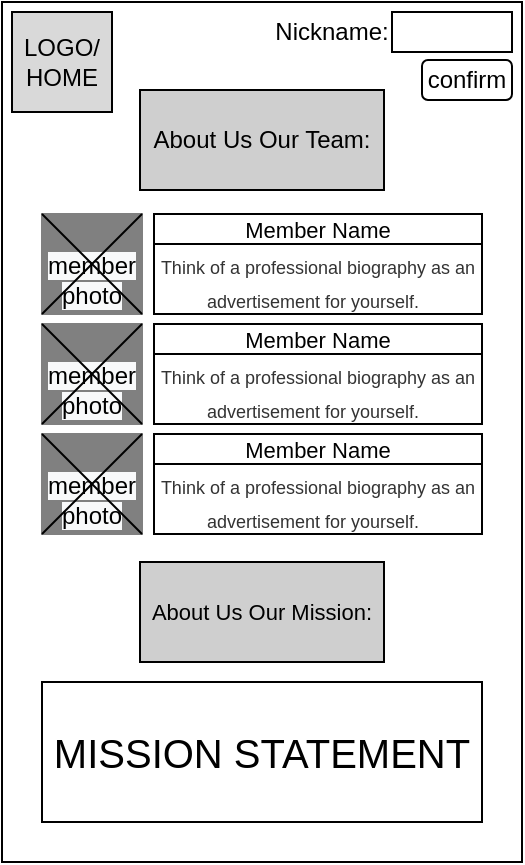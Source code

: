 <mxfile version="14.4.4" type="device"><diagram id="URsBbHvsiKNhjPYctCQl" name="Page-1"><mxGraphModel dx="526" dy="783" grid="1" gridSize="10" guides="1" tooltips="1" connect="1" arrows="1" fold="1" page="1" pageScale="1" pageWidth="850" pageHeight="1100" math="0" shadow="0"><root><mxCell id="0"/><mxCell id="1" parent="0"/><mxCell id="lyPKez4kYcU8aCXwBXAH-1" value="" style="rounded=0;whiteSpace=wrap;html=1;" parent="1" vertex="1"><mxGeometry x="295" y="335" width="260" height="430" as="geometry"/></mxCell><mxCell id="lyPKez4kYcU8aCXwBXAH-2" value="&lt;span style=&quot;color: rgba(0 , 0 , 0 , 0) ; font-family: monospace ; font-size: 0px&quot;&gt;%3CmxGraphModel%3E%3Croot%3E%3CmxCell%20id%3D%220%22%2F%3E%3CmxCell%20id%3D%221%22%20parent%3D%220%22%2F%3E%3CmxCell%20id%3D%222%22%20value%3D%22%22%20style%3D%22endArrow%3Dnone%3Bhtml%3D1%3BfontSize%3D14%3BexitX%3D0%3BexitY%3D1%3BexitDx%3D0%3BexitDy%3D0%3BentryX%3D1%3BentryY%3D0%3BentryDx%3D0%3BentryDy%3D0%3B%22%20edge%3D%221%22%20parent%3D%221%22%3E%3CmxGeometry%20width%3D%2250%22%20height%3D%2250%22%20relative%3D%221%22%20as%3D%22geometry%22%3E%3CmxPoint%20x%3D%2290%22%20y%3D%22320%22%20as%3D%22sourcePoint%22%2F%3E%3CmxPoint%20x%3D%22181.71%22%20y%3D%22230%22%20as%3D%22targetPoint%22%2F%3E%3C%2FmxGeometry%3E%3C%2FmxCell%3E%3C%2Froot%3E%3C%2FmxGraphModel%3E&lt;/span&gt;&lt;br&gt;&lt;font style=&quot;font-size: 12px&quot;&gt;&lt;span style=&quot;color: rgb(0 , 0 , 0) ; font-family: &amp;#34;helvetica&amp;#34; ; font-style: normal ; font-weight: 400 ; letter-spacing: normal ; text-align: center ; text-indent: 0px ; text-transform: none ; word-spacing: 0px ; background-color: rgb(248 , 249 , 250) ; display: inline ; float: none&quot;&gt;member photo&lt;/span&gt;&lt;/font&gt;" style="rounded=0;whiteSpace=wrap;html=1;strokeWidth=1;fontSize=13;strokeColor=#808080;fillColor=#808080;" parent="1" vertex="1"><mxGeometry x="315" y="441" width="50" height="50" as="geometry"/></mxCell><mxCell id="lyPKez4kYcU8aCXwBXAH-3" value="&lt;font style=&quot;font-size: 9px&quot;&gt;&lt;span style=&quot;color: rgb(51 , 51 , 51)&quot;&gt;Think of a professional biography as an advertisement for yourself.&amp;nbsp;&amp;nbsp;&lt;/span&gt;&lt;/font&gt;" style="rounded=0;whiteSpace=wrap;html=1;fontSize=14;align=center;" parent="1" vertex="1"><mxGeometry x="371" y="456" width="164" height="35" as="geometry"/></mxCell><mxCell id="lyPKez4kYcU8aCXwBXAH-4" value="" style="endArrow=none;html=1;fontSize=14;entryX=1;entryY=0;entryDx=0;entryDy=0;exitX=0;exitY=1;exitDx=0;exitDy=0;" parent="1" source="lyPKez4kYcU8aCXwBXAH-2" edge="1"><mxGeometry width="50" height="50" relative="1" as="geometry"><mxPoint x="315" y="496" as="sourcePoint"/><mxPoint x="365" y="441" as="targetPoint"/></mxGeometry></mxCell><mxCell id="lyPKez4kYcU8aCXwBXAH-5" value="&lt;font style=&quot;font-size: 11px&quot;&gt;Member Name&lt;/font&gt;" style="rounded=0;whiteSpace=wrap;html=1;fillColor=none;" parent="1" vertex="1"><mxGeometry x="371" y="441" width="164" height="15" as="geometry"/></mxCell><mxCell id="lyPKez4kYcU8aCXwBXAH-6" value="&lt;div&gt;LOGO/&lt;/div&gt;&lt;div&gt;HOME&lt;/div&gt;" style="rounded=0;whiteSpace=wrap;html=1;fillColor=#D9D9D9;" parent="1" vertex="1"><mxGeometry x="300" y="340" width="50" height="50" as="geometry"/></mxCell><mxCell id="lyPKez4kYcU8aCXwBXAH-7" value="About Us Our Team:" style="rounded=0;whiteSpace=wrap;html=1;fillColor=#CFCFCF;" parent="1" vertex="1"><mxGeometry x="364" y="379" width="122" height="50" as="geometry"/></mxCell><mxCell id="lyPKez4kYcU8aCXwBXAH-8" value="" style="endArrow=none;html=1;fontSize=14;entryX=1;entryY=1;entryDx=0;entryDy=0;exitX=0;exitY=0;exitDx=0;exitDy=0;" parent="1" source="lyPKez4kYcU8aCXwBXAH-2" target="lyPKez4kYcU8aCXwBXAH-2" edge="1"><mxGeometry width="50" height="50" relative="1" as="geometry"><mxPoint x="315" y="491" as="sourcePoint"/><mxPoint x="365" y="441" as="targetPoint"/></mxGeometry></mxCell><mxCell id="lyPKez4kYcU8aCXwBXAH-9" value="&lt;span style=&quot;color: rgba(0 , 0 , 0 , 0) ; font-family: monospace ; font-size: 0px&quot;&gt;%3CmxGraphModel%3E%3Croot%3E%3CmxCell%20id%3D%220%22%2F%3E%3CmxCell%20id%3D%221%22%20parent%3D%220%22%2F%3E%3CmxCell%20id%3D%222%22%20value%3D%22%22%20style%3D%22endArrow%3Dnone%3Bhtml%3D1%3BfontSize%3D14%3BexitX%3D0%3BexitY%3D1%3BexitDx%3D0%3BexitDy%3D0%3BentryX%3D1%3BentryY%3D0%3BentryDx%3D0%3BentryDy%3D0%3B%22%20edge%3D%221%22%20parent%3D%221%22%3E%3CmxGeometry%20width%3D%2250%22%20height%3D%2250%22%20relative%3D%221%22%20as%3D%22geometry%22%3E%3CmxPoint%20x%3D%2290%22%20y%3D%22320%22%20as%3D%22sourcePoint%22%2F%3E%3CmxPoint%20x%3D%22181.71%22%20y%3D%22230%22%20as%3D%22targetPoint%22%2F%3E%3C%2FmxGeometry%3E%3C%2FmxCell%3E%3C%2Froot%3E%3C%2FmxGraphModel%3E&lt;/span&gt;&lt;br&gt;&lt;font style=&quot;font-size: 12px&quot;&gt;&lt;span style=&quot;color: rgb(0 , 0 , 0) ; font-family: &amp;#34;helvetica&amp;#34; ; font-style: normal ; font-weight: 400 ; letter-spacing: normal ; text-align: center ; text-indent: 0px ; text-transform: none ; word-spacing: 0px ; background-color: rgb(248 , 249 , 250) ; display: inline ; float: none&quot;&gt;member photo&lt;/span&gt;&lt;/font&gt;" style="rounded=0;whiteSpace=wrap;html=1;strokeWidth=1;fontSize=13;strokeColor=#808080;fillColor=#808080;" parent="1" vertex="1"><mxGeometry x="315" y="496" width="50" height="50" as="geometry"/></mxCell><mxCell id="lyPKez4kYcU8aCXwBXAH-10" value="&lt;font style=&quot;font-size: 9px&quot;&gt;&lt;span style=&quot;color: rgb(51 , 51 , 51)&quot;&gt;Think of a professional biography as an advertisement for yourself.&amp;nbsp;&amp;nbsp;&lt;/span&gt;&lt;/font&gt;" style="rounded=0;whiteSpace=wrap;html=1;fontSize=14;align=center;" parent="1" vertex="1"><mxGeometry x="371" y="511" width="164" height="35" as="geometry"/></mxCell><mxCell id="lyPKez4kYcU8aCXwBXAH-11" value="" style="endArrow=none;html=1;fontSize=14;entryX=1;entryY=0;entryDx=0;entryDy=0;exitX=0;exitY=1;exitDx=0;exitDy=0;" parent="1" source="lyPKez4kYcU8aCXwBXAH-9" edge="1"><mxGeometry width="50" height="50" relative="1" as="geometry"><mxPoint x="315" y="551" as="sourcePoint"/><mxPoint x="365" y="496" as="targetPoint"/></mxGeometry></mxCell><mxCell id="lyPKez4kYcU8aCXwBXAH-12" value="&lt;font style=&quot;font-size: 11px&quot;&gt;Member Name&lt;/font&gt;" style="rounded=0;whiteSpace=wrap;html=1;fillColor=none;" parent="1" vertex="1"><mxGeometry x="371" y="496" width="164" height="15" as="geometry"/></mxCell><mxCell id="lyPKez4kYcU8aCXwBXAH-13" value="" style="endArrow=none;html=1;fontSize=14;entryX=1;entryY=1;entryDx=0;entryDy=0;exitX=0;exitY=0;exitDx=0;exitDy=0;" parent="1" source="lyPKez4kYcU8aCXwBXAH-9" target="lyPKez4kYcU8aCXwBXAH-9" edge="1"><mxGeometry width="50" height="50" relative="1" as="geometry"><mxPoint x="315" y="546" as="sourcePoint"/><mxPoint x="365" y="496" as="targetPoint"/></mxGeometry></mxCell><mxCell id="lyPKez4kYcU8aCXwBXAH-14" value="&lt;span style=&quot;color: rgba(0 , 0 , 0 , 0) ; font-family: monospace ; font-size: 0px&quot;&gt;%3CmxGraphModel%3E%3Croot%3E%3CmxCell%20id%3D%220%22%2F%3E%3CmxCell%20id%3D%221%22%20parent%3D%220%22%2F%3E%3CmxCell%20id%3D%222%22%20value%3D%22%22%20style%3D%22endArrow%3Dnone%3Bhtml%3D1%3BfontSize%3D14%3BexitX%3D0%3BexitY%3D1%3BexitDx%3D0%3BexitDy%3D0%3BentryX%3D1%3BentryY%3D0%3BentryDx%3D0%3BentryDy%3D0%3B%22%20edge%3D%221%22%20parent%3D%221%22%3E%3CmxGeometry%20width%3D%2250%22%20height%3D%2250%22%20relative%3D%221%22%20as%3D%22geometry%22%3E%3CmxPoint%20x%3D%2290%22%20y%3D%22320%22%20as%3D%22sourcePoint%22%2F%3E%3CmxPoint%20x%3D%22181.71%22%20y%3D%22230%22%20as%3D%22targetPoint%22%2F%3E%3C%2FmxGeometry%3E%3C%2FmxCell%3E%3C%2Froot%3E%3C%2FmxGraphModel%3E&lt;/span&gt;&lt;br&gt;&lt;font style=&quot;font-size: 12px&quot;&gt;&lt;span style=&quot;color: rgb(0 , 0 , 0) ; font-family: &amp;#34;helvetica&amp;#34; ; font-style: normal ; font-weight: 400 ; letter-spacing: normal ; text-align: center ; text-indent: 0px ; text-transform: none ; word-spacing: 0px ; background-color: rgb(248 , 249 , 250) ; display: inline ; float: none&quot;&gt;member photo&lt;/span&gt;&lt;/font&gt;" style="rounded=0;whiteSpace=wrap;html=1;strokeWidth=1;fontSize=13;strokeColor=#808080;fillColor=#808080;" parent="1" vertex="1"><mxGeometry x="315" y="551" width="50" height="50" as="geometry"/></mxCell><mxCell id="lyPKez4kYcU8aCXwBXAH-15" value="&lt;font style=&quot;font-size: 9px&quot;&gt;&lt;span style=&quot;color: rgb(51 , 51 , 51)&quot;&gt;Think of a professional biography as an advertisement for yourself.&amp;nbsp;&amp;nbsp;&lt;/span&gt;&lt;/font&gt;" style="rounded=0;whiteSpace=wrap;html=1;fontSize=14;align=center;" parent="1" vertex="1"><mxGeometry x="371" y="566" width="164" height="35" as="geometry"/></mxCell><mxCell id="lyPKez4kYcU8aCXwBXAH-16" value="" style="endArrow=none;html=1;fontSize=14;entryX=1;entryY=0;entryDx=0;entryDy=0;exitX=0;exitY=1;exitDx=0;exitDy=0;" parent="1" source="lyPKez4kYcU8aCXwBXAH-14" edge="1"><mxGeometry width="50" height="50" relative="1" as="geometry"><mxPoint x="315" y="606" as="sourcePoint"/><mxPoint x="365" y="551" as="targetPoint"/></mxGeometry></mxCell><mxCell id="lyPKez4kYcU8aCXwBXAH-17" value="&lt;font style=&quot;font-size: 11px&quot;&gt;Member Name&lt;/font&gt;" style="rounded=0;whiteSpace=wrap;html=1;fillColor=none;" parent="1" vertex="1"><mxGeometry x="371" y="551" width="164" height="15" as="geometry"/></mxCell><mxCell id="lyPKez4kYcU8aCXwBXAH-18" value="" style="endArrow=none;html=1;fontSize=14;entryX=1;entryY=1;entryDx=0;entryDy=0;exitX=0;exitY=0;exitDx=0;exitDy=0;" parent="1" source="lyPKez4kYcU8aCXwBXAH-14" target="lyPKez4kYcU8aCXwBXAH-14" edge="1"><mxGeometry width="50" height="50" relative="1" as="geometry"><mxPoint x="315" y="601" as="sourcePoint"/><mxPoint x="365" y="551" as="targetPoint"/></mxGeometry></mxCell><mxCell id="lyPKez4kYcU8aCXwBXAH-19" value="&lt;font style=&quot;font-size: 11px&quot;&gt;About Us Our Mission:&lt;/font&gt;" style="rounded=0;whiteSpace=wrap;html=1;fillColor=#CFCFCF;" parent="1" vertex="1"><mxGeometry x="364" y="615" width="122" height="50" as="geometry"/></mxCell><mxCell id="lyPKez4kYcU8aCXwBXAH-20" value="&lt;font style=&quot;font-size: 20px&quot;&gt;MISSION STATEMENT&lt;/font&gt;" style="rounded=0;whiteSpace=wrap;html=1;fontSize=14;align=center;" parent="1" vertex="1"><mxGeometry x="315" y="675" width="220" height="70" as="geometry"/></mxCell><mxCell id="Vfp_Q3-_JW8T7dccAhRC-2" value="confirm" style="rounded=1;whiteSpace=wrap;html=1;" vertex="1" parent="1"><mxGeometry x="505" y="364" width="45" height="20" as="geometry"/></mxCell><mxCell id="Vfp_Q3-_JW8T7dccAhRC-3" value="Nickname:" style="text;html=1;strokeColor=none;fillColor=none;align=center;verticalAlign=middle;whiteSpace=wrap;rounded=0;" vertex="1" parent="1"><mxGeometry x="440" y="340" width="40" height="20" as="geometry"/></mxCell><mxCell id="Vfp_Q3-_JW8T7dccAhRC-4" value="" style="rounded=0;whiteSpace=wrap;html=1;" vertex="1" parent="1"><mxGeometry x="490" y="340" width="60" height="20" as="geometry"/></mxCell></root></mxGraphModel></diagram></mxfile>